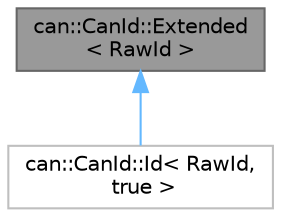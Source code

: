 digraph "can::CanId::Extended&lt; RawId &gt;"
{
 // LATEX_PDF_SIZE
  bgcolor="transparent";
  edge [fontname=Helvetica,fontsize=10,labelfontname=Helvetica,labelfontsize=10];
  node [fontname=Helvetica,fontsize=10,shape=box,height=0.2,width=0.4];
  Node1 [id="Node000001",label="can::CanId::Extended\l\< RawId \>",height=0.2,width=0.4,color="gray40", fillcolor="grey60", style="filled", fontcolor="black",tooltip=" "];
  Node1 -> Node2 [id="edge1_Node000001_Node000002",dir="back",color="steelblue1",style="solid",tooltip=" "];
  Node2 [id="Node000002",label="can::CanId::Id\< RawId,\l true \>",height=0.2,width=0.4,color="grey75", fillcolor="white", style="filled",URL="$d7/dd2/structcan_1_1CanId_1_1Id_3_01RawId_00_01true_01_4.html",tooltip=" "];
}
